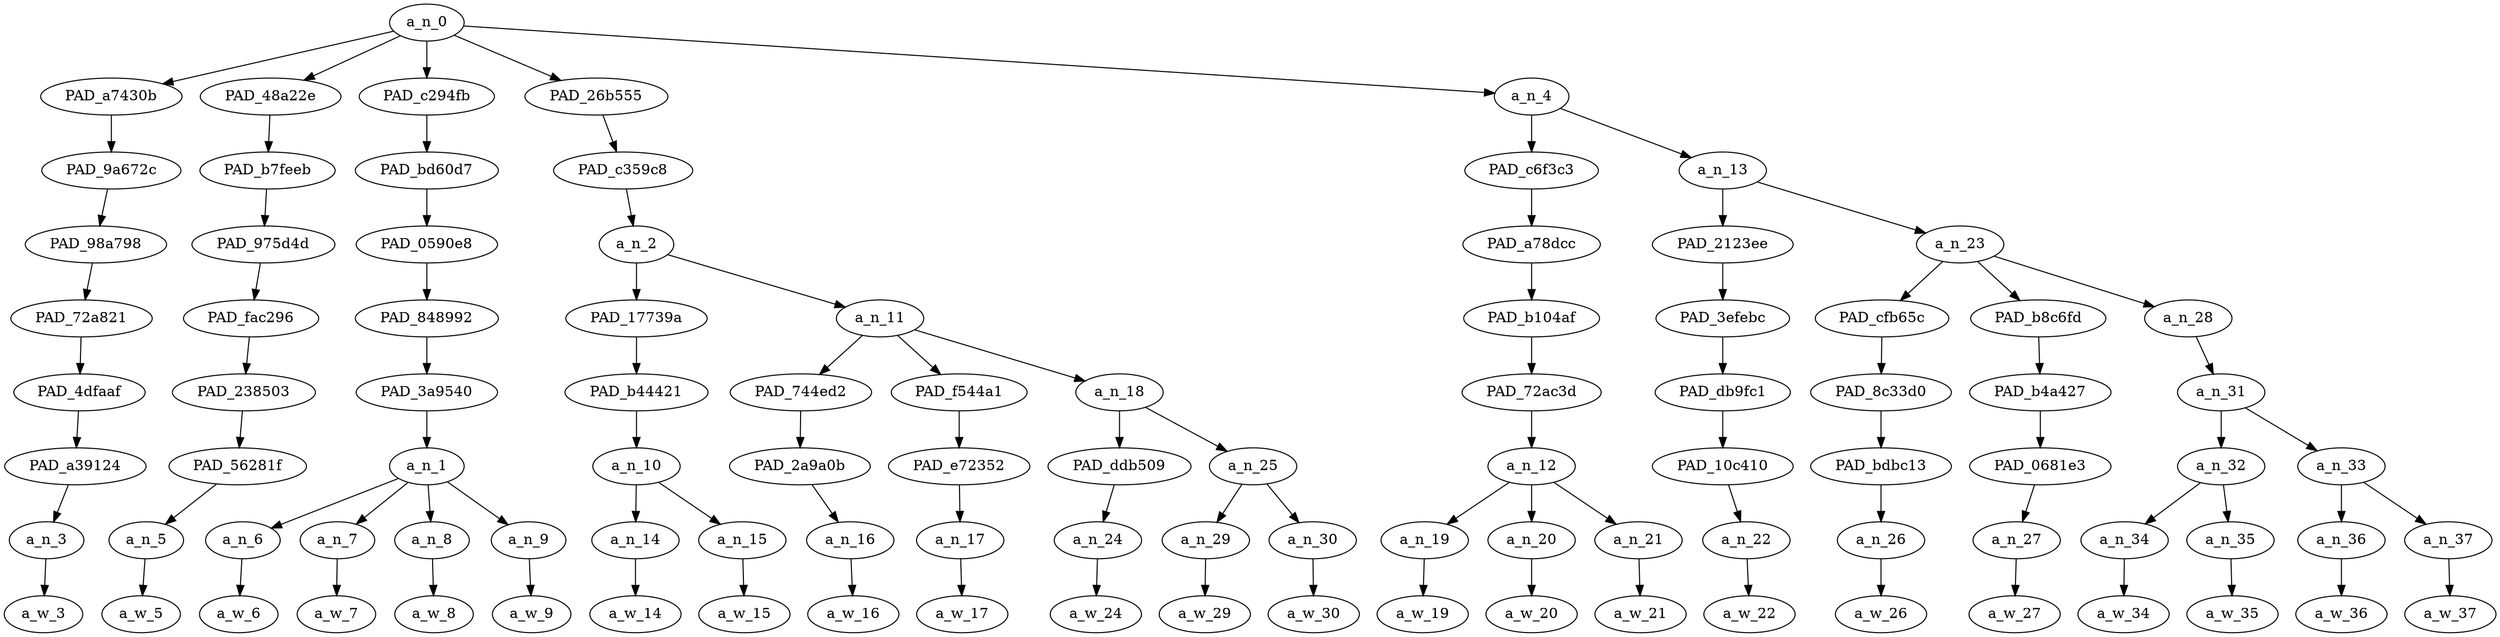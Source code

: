 strict digraph "" {
	a_n_0	[div_dir=1,
		index=0,
		level=8,
		pos="11.0,8!",
		text_span="[0, 1, 2, 3, 4, 5, 6, 7, 8, 9, 10, 11, 12, 13, 14, 15, 16, 17, 18, 19, 20, 21, 22]",
		value=1.00000001];
	PAD_a7430b	[div_dir=1,
		index=2,
		level=7,
		pos="11.0,7!",
		text_span="[11]",
		value=0.02572184];
	a_n_0 -> PAD_a7430b;
	PAD_48a22e	[div_dir=-1,
		index=4,
		level=7,
		pos="22.0,7!",
		text_span="[22]",
		value=0.03985437];
	a_n_0 -> PAD_48a22e;
	PAD_c294fb	[div_dir=-1,
		index=0,
		level=7,
		pos="1.5,7!",
		text_span="[0, 1, 2, 3]",
		value=0.17132654];
	a_n_0 -> PAD_c294fb;
	PAD_26b555	[div_dir=1,
		index=1,
		level=7,
		pos="5.875,7!",
		text_span="[4, 5, 6, 7, 8, 9, 10]",
		value=0.35458548];
	a_n_0 -> PAD_26b555;
	a_n_4	[div_dir=1,
		index=3,
		level=7,
		pos="14.625,7!",
		text_span="[12, 13, 14, 15, 16, 17, 18, 19, 20, 21]",
		value=0.40814980];
	a_n_0 -> a_n_4;
	PAD_9a672c	[div_dir=1,
		index=2,
		level=6,
		pos="11.0,6!",
		text_span="[11]",
		value=0.02572184];
	PAD_a7430b -> PAD_9a672c;
	PAD_98a798	[div_dir=1,
		index=2,
		level=5,
		pos="11.0,5!",
		text_span="[11]",
		value=0.02572184];
	PAD_9a672c -> PAD_98a798;
	PAD_72a821	[div_dir=1,
		index=3,
		level=4,
		pos="11.0,4!",
		text_span="[11]",
		value=0.02572184];
	PAD_98a798 -> PAD_72a821;
	PAD_4dfaaf	[div_dir=1,
		index=5,
		level=3,
		pos="11.0,3!",
		text_span="[11]",
		value=0.02572184];
	PAD_72a821 -> PAD_4dfaaf;
	PAD_a39124	[div_dir=1,
		index=6,
		level=2,
		pos="11.0,2!",
		text_span="[11]",
		value=0.02572184];
	PAD_4dfaaf -> PAD_a39124;
	a_n_3	[div_dir=1,
		index=11,
		level=1,
		pos="11.0,1!",
		text_span="[11]",
		value=0.02572184];
	PAD_a39124 -> a_n_3;
	a_w_3	[div_dir=0,
		index=11,
		level=0,
		pos="11,0!",
		text_span="[11]",
		value=but];
	a_n_3 -> a_w_3;
	PAD_b7feeb	[div_dir=-1,
		index=5,
		level=6,
		pos="22.0,6!",
		text_span="[22]",
		value=0.03985437];
	PAD_48a22e -> PAD_b7feeb;
	PAD_975d4d	[div_dir=-1,
		index=6,
		level=5,
		pos="22.0,5!",
		text_span="[22]",
		value=0.03985437];
	PAD_b7feeb -> PAD_975d4d;
	PAD_fac296	[div_dir=-1,
		index=9,
		level=4,
		pos="22.0,4!",
		text_span="[22]",
		value=0.03985437];
	PAD_975d4d -> PAD_fac296;
	PAD_238503	[div_dir=-1,
		index=11,
		level=3,
		pos="22.0,3!",
		text_span="[22]",
		value=0.03985437];
	PAD_fac296 -> PAD_238503;
	PAD_56281f	[div_dir=-1,
		index=13,
		level=2,
		pos="22.0,2!",
		text_span="[22]",
		value=0.03985437];
	PAD_238503 -> PAD_56281f;
	a_n_5	[div_dir=-1,
		index=22,
		level=1,
		pos="22.0,1!",
		text_span="[22]",
		value=0.03985437];
	PAD_56281f -> a_n_5;
	a_w_5	[div_dir=0,
		index=22,
		level=0,
		pos="22,0!",
		text_span="[22]",
		value=😡];
	a_n_5 -> a_w_5;
	PAD_bd60d7	[div_dir=-1,
		index=0,
		level=6,
		pos="1.5,6!",
		text_span="[0, 1, 2, 3]",
		value=0.17132654];
	PAD_c294fb -> PAD_bd60d7;
	PAD_0590e8	[div_dir=-1,
		index=0,
		level=5,
		pos="1.5,5!",
		text_span="[0, 1, 2, 3]",
		value=0.17132654];
	PAD_bd60d7 -> PAD_0590e8;
	PAD_848992	[div_dir=-1,
		index=0,
		level=4,
		pos="1.5,4!",
		text_span="[0, 1, 2, 3]",
		value=0.17132654];
	PAD_0590e8 -> PAD_848992;
	PAD_3a9540	[div_dir=-1,
		index=0,
		level=3,
		pos="1.5,3!",
		text_span="[0, 1, 2, 3]",
		value=0.17132654];
	PAD_848992 -> PAD_3a9540;
	a_n_1	[div_dir=-1,
		index=0,
		level=2,
		pos="1.5,2!",
		text_span="[0, 1, 2, 3]",
		value=0.17132654];
	PAD_3a9540 -> a_n_1;
	a_n_6	[div_dir=-1,
		index=0,
		level=1,
		pos="0.0,1!",
		text_span="[0]",
		value=0.04209325];
	a_n_1 -> a_n_6;
	a_n_7	[div_dir=-1,
		index=1,
		level=1,
		pos="1.0,1!",
		text_span="[1]",
		value=0.04922856];
	a_n_1 -> a_n_7;
	a_n_8	[div_dir=1,
		index=2,
		level=1,
		pos="2.0,1!",
		text_span="[2]",
		value=0.04457964];
	a_n_1 -> a_n_8;
	a_n_9	[div_dir=1,
		index=3,
		level=1,
		pos="3.0,1!",
		text_span="[3]",
		value=0.03542087];
	a_n_1 -> a_n_9;
	a_w_6	[div_dir=0,
		index=0,
		level=0,
		pos="0,0!",
		text_span="[0]",
		value=it];
	a_n_6 -> a_w_6;
	a_w_7	[div_dir=0,
		index=1,
		level=0,
		pos="1,0!",
		text_span="[1]",
		value=’];
	a_n_7 -> a_w_7;
	a_w_8	[div_dir=0,
		index=2,
		level=0,
		pos="2,0!",
		text_span="[2]",
		value=bad];
	a_n_8 -> a_w_8;
	a_w_9	[div_dir=0,
		index=3,
		level=0,
		pos="3,0!",
		text_span="[3]",
		value=enough];
	a_n_9 -> a_w_9;
	PAD_c359c8	[div_dir=1,
		index=1,
		level=6,
		pos="5.875,6!",
		text_span="[4, 5, 6, 7, 8, 9, 10]",
		value=0.35458548];
	PAD_26b555 -> PAD_c359c8;
	a_n_2	[div_dir=1,
		index=1,
		level=5,
		pos="5.875,5!",
		text_span="[4, 5, 6, 7, 8, 9, 10]",
		value=0.35458548];
	PAD_c359c8 -> a_n_2;
	PAD_17739a	[div_dir=-1,
		index=1,
		level=4,
		pos="4.5,4!",
		text_span="[4, 5]",
		value=0.17131139];
	a_n_2 -> PAD_17739a;
	a_n_11	[div_dir=1,
		index=2,
		level=4,
		pos="7.25,4!",
		text_span="[6, 7, 8, 9, 10]",
		value=0.18320692];
	a_n_2 -> a_n_11;
	PAD_b44421	[div_dir=-1,
		index=1,
		level=3,
		pos="4.5,3!",
		text_span="[4, 5]",
		value=0.17131139];
	PAD_17739a -> PAD_b44421;
	a_n_10	[div_dir=-1,
		index=1,
		level=2,
		pos="4.5,2!",
		text_span="[4, 5]",
		value=0.17131139];
	PAD_b44421 -> a_n_10;
	a_n_14	[div_dir=1,
		index=4,
		level=1,
		pos="4.0,1!",
		text_span="[4]",
		value=0.03562487];
	a_n_10 -> a_n_14;
	a_n_15	[div_dir=-1,
		index=5,
		level=1,
		pos="5.0,1!",
		text_span="[5]",
		value=0.13556896];
	a_n_10 -> a_n_15;
	a_w_14	[div_dir=0,
		index=4,
		level=0,
		pos="4,0!",
		text_span="[4]",
		value=the];
	a_n_14 -> a_w_14;
	a_w_15	[div_dir=0,
		index=5,
		level=0,
		pos="5,0!",
		text_span="[5]",
		value=caucasians];
	a_n_15 -> a_w_15;
	PAD_744ed2	[div_dir=-1,
		index=2,
		level=3,
		pos="6.0,3!",
		text_span="[6]",
		value=0.05932412];
	a_n_11 -> PAD_744ed2;
	PAD_f544a1	[div_dir=1,
		index=3,
		level=3,
		pos="7.0,3!",
		text_span="[7]",
		value=0.02921556];
	a_n_11 -> PAD_f544a1;
	a_n_18	[div_dir=1,
		index=4,
		level=3,
		pos="8.75,3!",
		text_span="[8, 9, 10]",
		value=0.09449826];
	a_n_11 -> a_n_18;
	PAD_2a9a0b	[div_dir=-1,
		index=2,
		level=2,
		pos="6.0,2!",
		text_span="[6]",
		value=0.05932412];
	PAD_744ed2 -> PAD_2a9a0b;
	a_n_16	[div_dir=-1,
		index=6,
		level=1,
		pos="6.0,1!",
		text_span="[6]",
		value=0.05932412];
	PAD_2a9a0b -> a_n_16;
	a_w_16	[div_dir=0,
		index=6,
		level=0,
		pos="6,0!",
		text_span="[6]",
		value=shade];
	a_n_16 -> a_w_16;
	PAD_e72352	[div_dir=1,
		index=3,
		level=2,
		pos="7.0,2!",
		text_span="[7]",
		value=0.02921556];
	PAD_f544a1 -> PAD_e72352;
	a_n_17	[div_dir=1,
		index=7,
		level=1,
		pos="7.0,1!",
		text_span="[7]",
		value=0.02921556];
	PAD_e72352 -> a_n_17;
	a_w_17	[div_dir=0,
		index=7,
		level=0,
		pos="7,0!",
		text_span="[7]",
		value=me];
	a_n_17 -> a_w_17;
	PAD_ddb509	[div_dir=1,
		index=4,
		level=2,
		pos="8.0,2!",
		text_span="[8]",
		value=0.02832332];
	a_n_18 -> PAD_ddb509;
	a_n_25	[div_dir=1,
		index=5,
		level=2,
		pos="9.5,2!",
		text_span="[9, 10]",
		value=0.06587398];
	a_n_18 -> a_n_25;
	a_n_24	[div_dir=1,
		index=8,
		level=1,
		pos="8.0,1!",
		text_span="[8]",
		value=0.02832332];
	PAD_ddb509 -> a_n_24;
	a_w_24	[div_dir=0,
		index=8,
		level=0,
		pos="8,0!",
		text_span="[8]",
		value=for];
	a_n_24 -> a_w_24;
	a_n_29	[div_dir=1,
		index=9,
		level=1,
		pos="9.0,1!",
		text_span="[9]",
		value=0.02686139];
	a_n_25 -> a_n_29;
	a_n_30	[div_dir=1,
		index=10,
		level=1,
		pos="10.0,1!",
		text_span="[10]",
		value=0.03879802];
	a_n_25 -> a_n_30;
	a_w_29	[div_dir=0,
		index=9,
		level=0,
		pos="9,0!",
		text_span="[9]",
		value=my];
	a_n_29 -> a_w_29;
	a_w_30	[div_dir=0,
		index=10,
		level=0,
		pos="10,0!",
		text_span="[10]",
		value=name];
	a_n_30 -> a_w_30;
	PAD_c6f3c3	[div_dir=1,
		index=3,
		level=6,
		pos="13.0,6!",
		text_span="[12, 13, 14]",
		value=0.14573245];
	a_n_4 -> PAD_c6f3c3;
	a_n_13	[div_dir=1,
		index=4,
		level=6,
		pos="16.25,6!",
		text_span="[15, 16, 17, 18, 19, 20, 21]",
		value=0.26196532];
	a_n_4 -> a_n_13;
	PAD_a78dcc	[div_dir=1,
		index=3,
		level=5,
		pos="13.0,5!",
		text_span="[12, 13, 14]",
		value=0.14573245];
	PAD_c6f3c3 -> PAD_a78dcc;
	PAD_b104af	[div_dir=1,
		index=4,
		level=4,
		pos="13.0,4!",
		text_span="[12, 13, 14]",
		value=0.14573245];
	PAD_a78dcc -> PAD_b104af;
	PAD_72ac3d	[div_dir=1,
		index=6,
		level=3,
		pos="13.0,3!",
		text_span="[12, 13, 14]",
		value=0.14573245];
	PAD_b104af -> PAD_72ac3d;
	a_n_12	[div_dir=1,
		index=7,
		level=2,
		pos="13.0,2!",
		text_span="[12, 13, 14]",
		value=0.14573245];
	PAD_72ac3d -> a_n_12;
	a_n_19	[div_dir=1,
		index=12,
		level=1,
		pos="12.0,1!",
		text_span="[12]",
		value=0.02746049];
	a_n_12 -> a_n_19;
	a_n_20	[div_dir=1,
		index=13,
		level=1,
		pos="13.0,1!",
		text_span="[13]",
		value=0.03184451];
	a_n_12 -> a_n_20;
	a_n_21	[div_dir=1,
		index=14,
		level=1,
		pos="14.0,1!",
		text_span="[14]",
		value=0.08611364];
	a_n_12 -> a_n_21;
	a_w_19	[div_dir=0,
		index=12,
		level=0,
		pos="12,0!",
		text_span="[12]",
		value=my1];
	a_n_19 -> a_w_19;
	a_w_20	[div_dir=0,
		index=13,
		level=0,
		pos="13,0!",
		text_span="[13]",
		value=own];
	a_n_20 -> a_w_20;
	a_w_21	[div_dir=0,
		index=14,
		level=0,
		pos="14,0!",
		text_span="[14]",
		value=ppl];
	a_n_21 -> a_w_21;
	PAD_2123ee	[div_dir=1,
		index=4,
		level=5,
		pos="15.0,5!",
		text_span="[15]",
		value=0.02913336];
	a_n_13 -> PAD_2123ee;
	a_n_23	[div_dir=1,
		index=5,
		level=5,
		pos="17.5,5!",
		text_span="[16, 17, 18, 19, 20, 21]",
		value=0.23250279];
	a_n_13 -> a_n_23;
	PAD_3efebc	[div_dir=1,
		index=5,
		level=4,
		pos="15.0,4!",
		text_span="[15]",
		value=0.02913336];
	PAD_2123ee -> PAD_3efebc;
	PAD_db9fc1	[div_dir=1,
		index=7,
		level=3,
		pos="15.0,3!",
		text_span="[15]",
		value=0.02913336];
	PAD_3efebc -> PAD_db9fc1;
	PAD_10c410	[div_dir=1,
		index=8,
		level=2,
		pos="15.0,2!",
		text_span="[15]",
		value=0.02913336];
	PAD_db9fc1 -> PAD_10c410;
	a_n_22	[div_dir=1,
		index=15,
		level=1,
		pos="15.0,1!",
		text_span="[15]",
		value=0.02913336];
	PAD_10c410 -> a_n_22;
	a_w_22	[div_dir=0,
		index=15,
		level=0,
		pos="15,0!",
		text_span="[15]",
		value=be];
	a_n_22 -> a_w_22;
	PAD_cfb65c	[div_dir=1,
		index=6,
		level=4,
		pos="16.0,4!",
		text_span="[16]",
		value=0.05121416];
	a_n_23 -> PAD_cfb65c;
	PAD_b8c6fd	[div_dir=1,
		index=7,
		level=4,
		pos="17.0,4!",
		text_span="[17]",
		value=0.02661280];
	a_n_23 -> PAD_b8c6fd;
	a_n_28	[div_dir=1,
		index=8,
		level=4,
		pos="19.5,4!",
		text_span="[18, 19, 20, 21]",
		value=0.15432051];
	a_n_23 -> a_n_28;
	PAD_8c33d0	[div_dir=1,
		index=8,
		level=3,
		pos="16.0,3!",
		text_span="[16]",
		value=0.05121416];
	PAD_cfb65c -> PAD_8c33d0;
	PAD_bdbc13	[div_dir=1,
		index=9,
		level=2,
		pos="16.0,2!",
		text_span="[16]",
		value=0.05121416];
	PAD_8c33d0 -> PAD_bdbc13;
	a_n_26	[div_dir=1,
		index=16,
		level=1,
		pos="16.0,1!",
		text_span="[16]",
		value=0.05121416];
	PAD_bdbc13 -> a_n_26;
	a_w_26	[div_dir=0,
		index=16,
		level=0,
		pos="16,0!",
		text_span="[16]",
		value=mocking];
	a_n_26 -> a_w_26;
	PAD_b4a427	[div_dir=1,
		index=9,
		level=3,
		pos="17.0,3!",
		text_span="[17]",
		value=0.02661280];
	PAD_b8c6fd -> PAD_b4a427;
	PAD_0681e3	[div_dir=1,
		index=10,
		level=2,
		pos="17.0,2!",
		text_span="[17]",
		value=0.02661280];
	PAD_b4a427 -> PAD_0681e3;
	a_n_27	[div_dir=1,
		index=17,
		level=1,
		pos="17.0,1!",
		text_span="[17]",
		value=0.02661280];
	PAD_0681e3 -> a_n_27;
	a_w_27	[div_dir=0,
		index=17,
		level=0,
		pos="17,0!",
		text_span="[17]",
		value=me1];
	a_n_27 -> a_w_27;
	a_n_31	[div_dir=1,
		index=10,
		level=3,
		pos="19.5,3!",
		text_span="[18, 19, 20, 21]",
		value=0.15400884];
	a_n_28 -> a_n_31;
	a_n_32	[div_dir=1,
		index=11,
		level=2,
		pos="18.5,2!",
		text_span="[18, 19]",
		value=0.08658563];
	a_n_31 -> a_n_32;
	a_n_33	[div_dir=1,
		index=12,
		level=2,
		pos="20.5,2!",
		text_span="[20, 21]",
		value=0.06711154];
	a_n_31 -> a_n_33;
	a_n_34	[div_dir=1,
		index=18,
		level=1,
		pos="18.0,1!",
		text_span="[18]",
		value=0.03053085];
	a_n_32 -> a_n_34;
	a_n_35	[div_dir=-1,
		index=19,
		level=1,
		pos="19.0,1!",
		text_span="[19]",
		value=0.05596807];
	a_n_32 -> a_n_35;
	a_w_34	[div_dir=0,
		index=18,
		level=0,
		pos="18,0!",
		text_span="[18]",
		value=the1];
	a_n_34 -> a_w_34;
	a_w_35	[div_dir=0,
		index=19,
		level=0,
		pos="19,0!",
		text_span="[19]",
		value=spelling];
	a_n_35 -> a_w_35;
	a_n_36	[div_dir=1,
		index=20,
		level=1,
		pos="20.0,1!",
		text_span="[20]",
		value=0.02988852];
	a_n_33 -> a_n_36;
	a_n_37	[div_dir=1,
		index=21,
		level=1,
		pos="21.0,1!",
		text_span="[21]",
		value=0.03686746];
	a_n_33 -> a_n_37;
	a_w_36	[div_dir=0,
		index=20,
		level=0,
		pos="20,0!",
		text_span="[20]",
		value=is];
	a_n_36 -> a_w_36;
	a_w_37	[div_dir=0,
		index=21,
		level=0,
		pos="21,0!",
		text_span="[21]",
		value=different];
	a_n_37 -> a_w_37;
}
